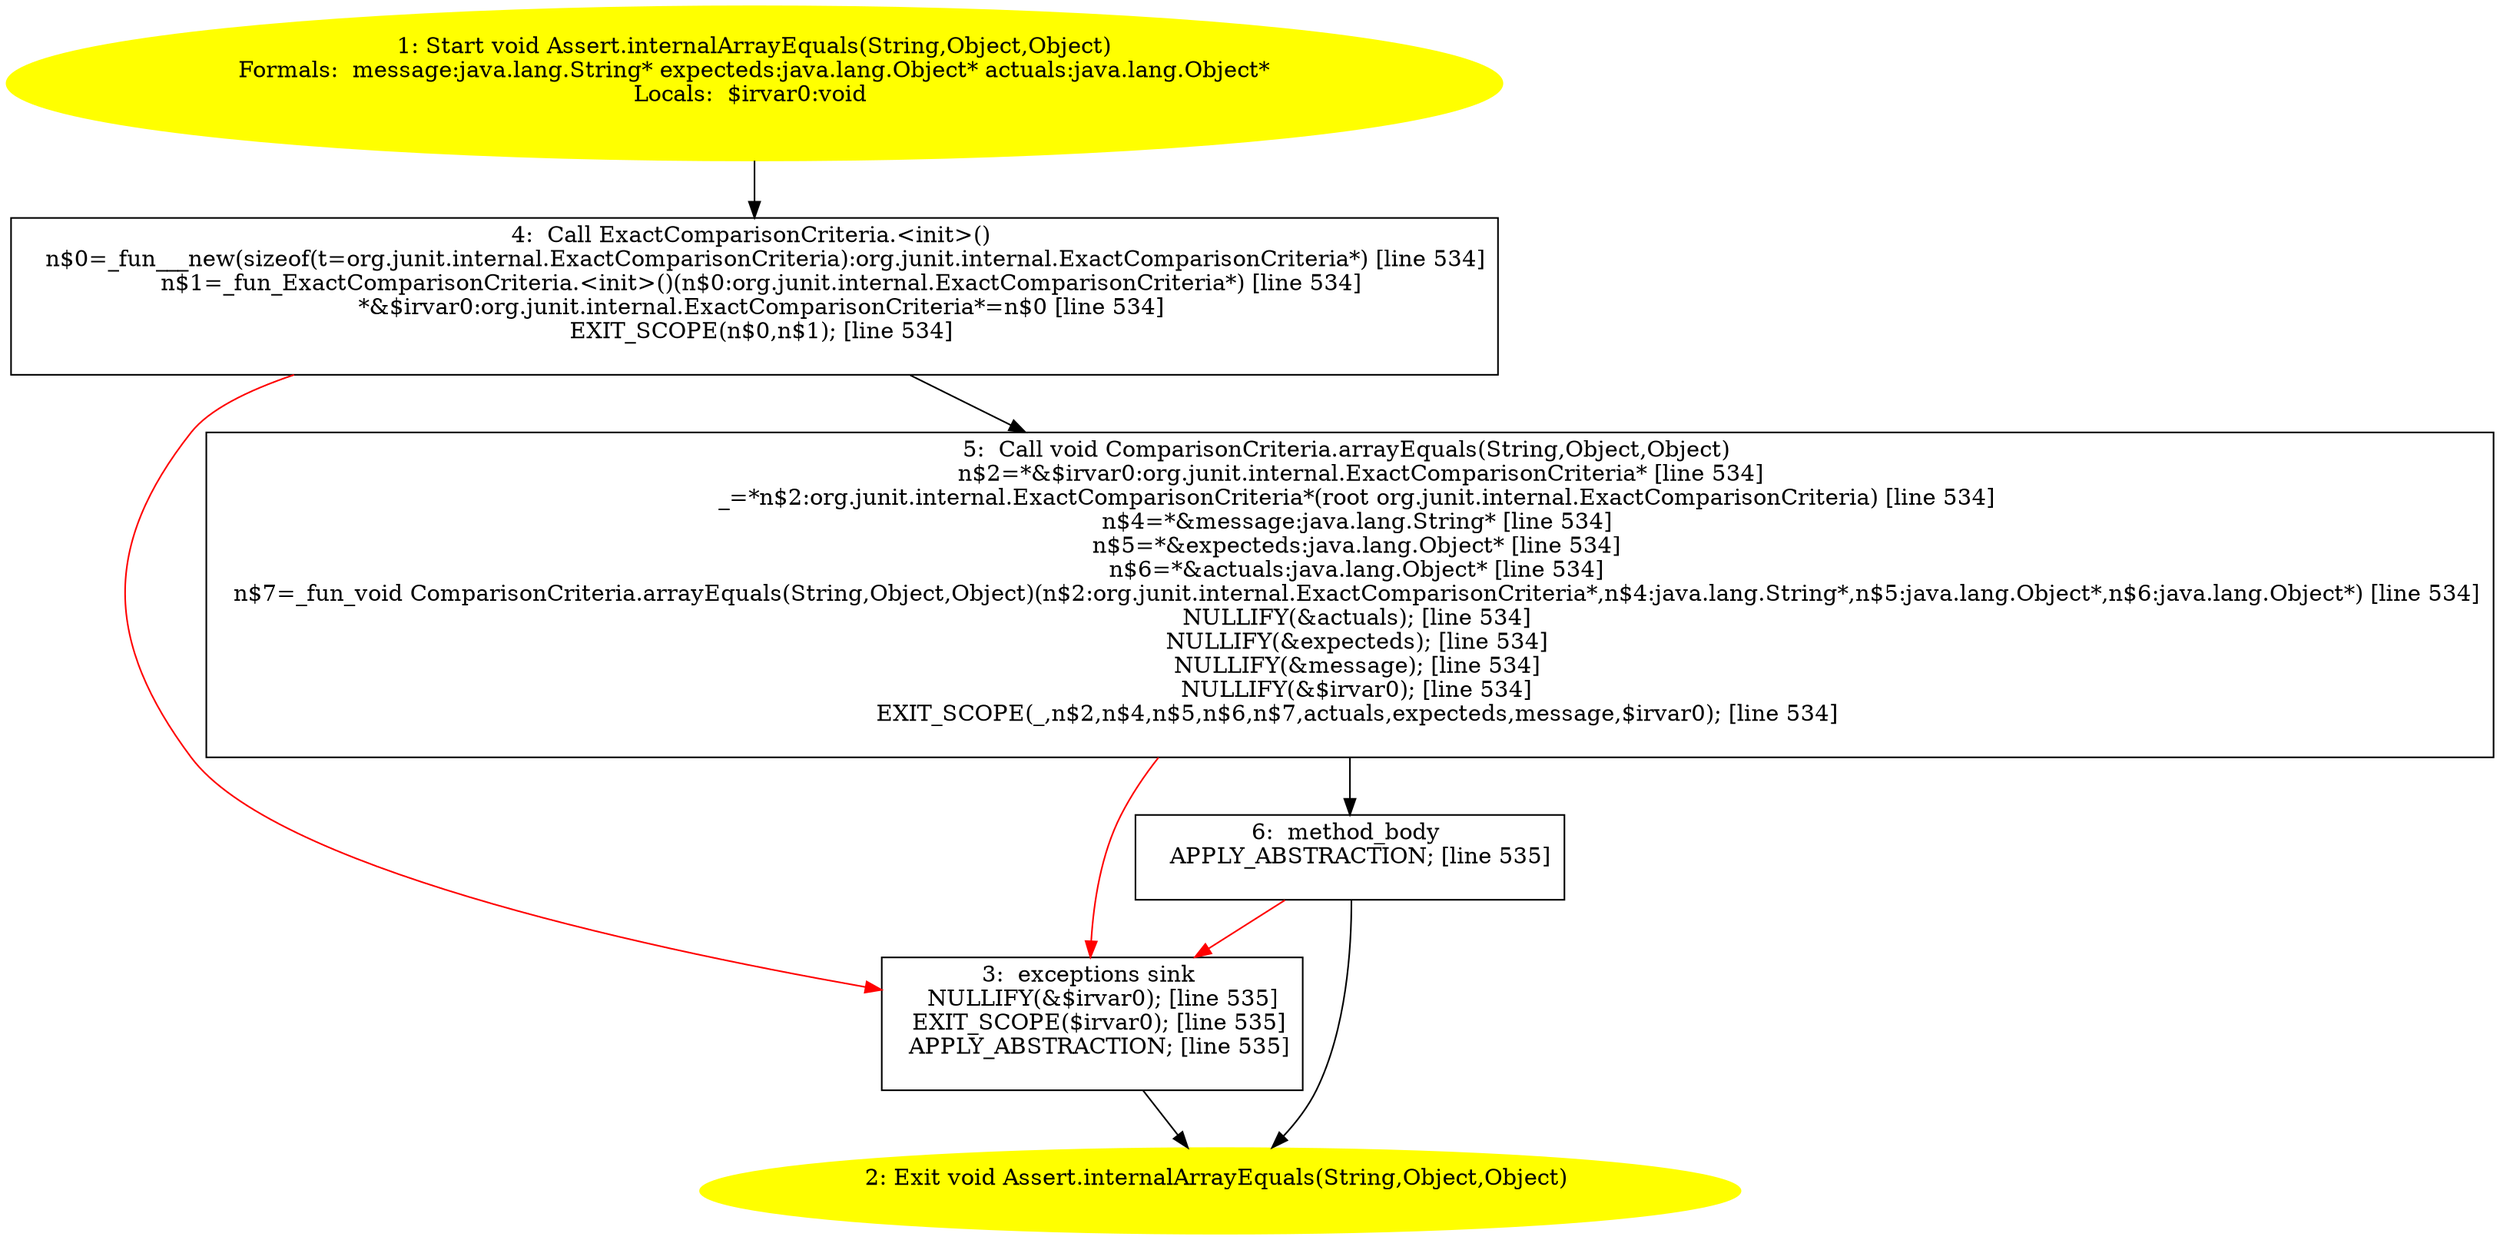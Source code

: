 /* @generated */
digraph cfg {
"org.junit.Assert.internalArrayEquals(java.lang.String,java.lang.Object,java.lang.Object):void.a13672a41e7ab56778e0f4b4a521b961_1" [label="1: Start void Assert.internalArrayEquals(String,Object,Object)\nFormals:  message:java.lang.String* expecteds:java.lang.Object* actuals:java.lang.Object*\nLocals:  $irvar0:void \n  " color=yellow style=filled]
	

	 "org.junit.Assert.internalArrayEquals(java.lang.String,java.lang.Object,java.lang.Object):void.a13672a41e7ab56778e0f4b4a521b961_1" -> "org.junit.Assert.internalArrayEquals(java.lang.String,java.lang.Object,java.lang.Object):void.a13672a41e7ab56778e0f4b4a521b961_4" ;
"org.junit.Assert.internalArrayEquals(java.lang.String,java.lang.Object,java.lang.Object):void.a13672a41e7ab56778e0f4b4a521b961_2" [label="2: Exit void Assert.internalArrayEquals(String,Object,Object) \n  " color=yellow style=filled]
	

"org.junit.Assert.internalArrayEquals(java.lang.String,java.lang.Object,java.lang.Object):void.a13672a41e7ab56778e0f4b4a521b961_3" [label="3:  exceptions sink \n   NULLIFY(&$irvar0); [line 535]\n  EXIT_SCOPE($irvar0); [line 535]\n  APPLY_ABSTRACTION; [line 535]\n " shape="box"]
	

	 "org.junit.Assert.internalArrayEquals(java.lang.String,java.lang.Object,java.lang.Object):void.a13672a41e7ab56778e0f4b4a521b961_3" -> "org.junit.Assert.internalArrayEquals(java.lang.String,java.lang.Object,java.lang.Object):void.a13672a41e7ab56778e0f4b4a521b961_2" ;
"org.junit.Assert.internalArrayEquals(java.lang.String,java.lang.Object,java.lang.Object):void.a13672a41e7ab56778e0f4b4a521b961_4" [label="4:  Call ExactComparisonCriteria.<init>() \n   n$0=_fun___new(sizeof(t=org.junit.internal.ExactComparisonCriteria):org.junit.internal.ExactComparisonCriteria*) [line 534]\n  n$1=_fun_ExactComparisonCriteria.<init>()(n$0:org.junit.internal.ExactComparisonCriteria*) [line 534]\n  *&$irvar0:org.junit.internal.ExactComparisonCriteria*=n$0 [line 534]\n  EXIT_SCOPE(n$0,n$1); [line 534]\n " shape="box"]
	

	 "org.junit.Assert.internalArrayEquals(java.lang.String,java.lang.Object,java.lang.Object):void.a13672a41e7ab56778e0f4b4a521b961_4" -> "org.junit.Assert.internalArrayEquals(java.lang.String,java.lang.Object,java.lang.Object):void.a13672a41e7ab56778e0f4b4a521b961_5" ;
	 "org.junit.Assert.internalArrayEquals(java.lang.String,java.lang.Object,java.lang.Object):void.a13672a41e7ab56778e0f4b4a521b961_4" -> "org.junit.Assert.internalArrayEquals(java.lang.String,java.lang.Object,java.lang.Object):void.a13672a41e7ab56778e0f4b4a521b961_3" [color="red" ];
"org.junit.Assert.internalArrayEquals(java.lang.String,java.lang.Object,java.lang.Object):void.a13672a41e7ab56778e0f4b4a521b961_5" [label="5:  Call void ComparisonCriteria.arrayEquals(String,Object,Object) \n   n$2=*&$irvar0:org.junit.internal.ExactComparisonCriteria* [line 534]\n  _=*n$2:org.junit.internal.ExactComparisonCriteria*(root org.junit.internal.ExactComparisonCriteria) [line 534]\n  n$4=*&message:java.lang.String* [line 534]\n  n$5=*&expecteds:java.lang.Object* [line 534]\n  n$6=*&actuals:java.lang.Object* [line 534]\n  n$7=_fun_void ComparisonCriteria.arrayEquals(String,Object,Object)(n$2:org.junit.internal.ExactComparisonCriteria*,n$4:java.lang.String*,n$5:java.lang.Object*,n$6:java.lang.Object*) [line 534]\n  NULLIFY(&actuals); [line 534]\n  NULLIFY(&expecteds); [line 534]\n  NULLIFY(&message); [line 534]\n  NULLIFY(&$irvar0); [line 534]\n  EXIT_SCOPE(_,n$2,n$4,n$5,n$6,n$7,actuals,expecteds,message,$irvar0); [line 534]\n " shape="box"]
	

	 "org.junit.Assert.internalArrayEquals(java.lang.String,java.lang.Object,java.lang.Object):void.a13672a41e7ab56778e0f4b4a521b961_5" -> "org.junit.Assert.internalArrayEquals(java.lang.String,java.lang.Object,java.lang.Object):void.a13672a41e7ab56778e0f4b4a521b961_6" ;
	 "org.junit.Assert.internalArrayEquals(java.lang.String,java.lang.Object,java.lang.Object):void.a13672a41e7ab56778e0f4b4a521b961_5" -> "org.junit.Assert.internalArrayEquals(java.lang.String,java.lang.Object,java.lang.Object):void.a13672a41e7ab56778e0f4b4a521b961_3" [color="red" ];
"org.junit.Assert.internalArrayEquals(java.lang.String,java.lang.Object,java.lang.Object):void.a13672a41e7ab56778e0f4b4a521b961_6" [label="6:  method_body \n   APPLY_ABSTRACTION; [line 535]\n " shape="box"]
	

	 "org.junit.Assert.internalArrayEquals(java.lang.String,java.lang.Object,java.lang.Object):void.a13672a41e7ab56778e0f4b4a521b961_6" -> "org.junit.Assert.internalArrayEquals(java.lang.String,java.lang.Object,java.lang.Object):void.a13672a41e7ab56778e0f4b4a521b961_2" ;
	 "org.junit.Assert.internalArrayEquals(java.lang.String,java.lang.Object,java.lang.Object):void.a13672a41e7ab56778e0f4b4a521b961_6" -> "org.junit.Assert.internalArrayEquals(java.lang.String,java.lang.Object,java.lang.Object):void.a13672a41e7ab56778e0f4b4a521b961_3" [color="red" ];
}
